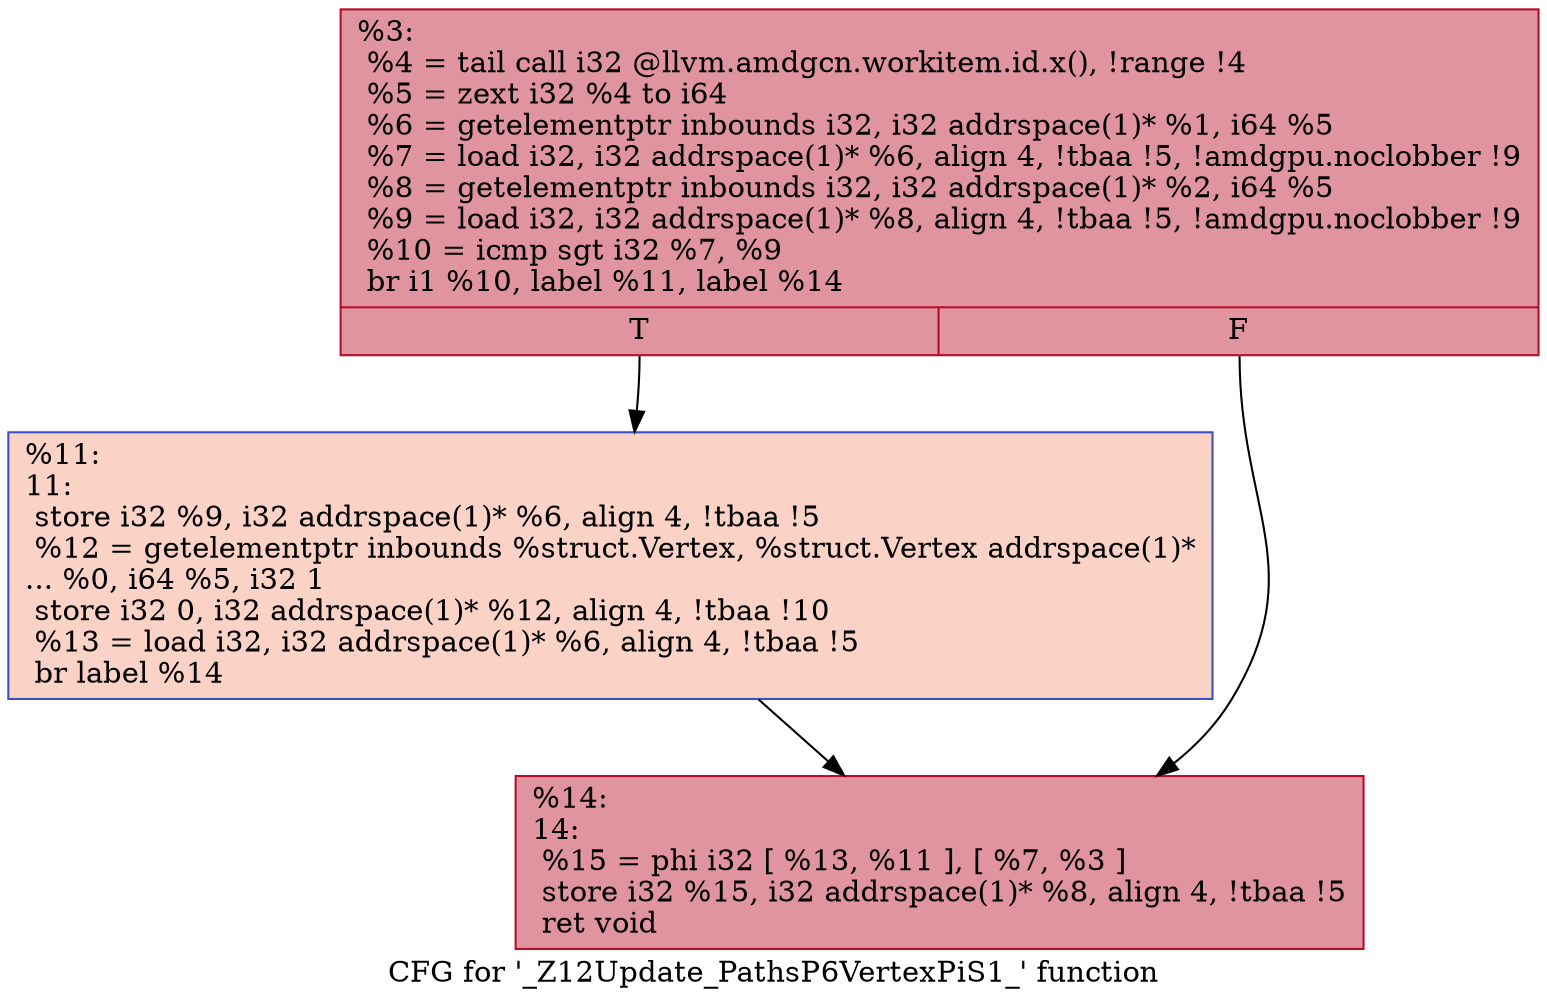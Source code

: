 digraph "CFG for '_Z12Update_PathsP6VertexPiS1_' function" {
	label="CFG for '_Z12Update_PathsP6VertexPiS1_' function";

	Node0x64488b0 [shape=record,color="#b70d28ff", style=filled, fillcolor="#b70d2870",label="{%3:\l  %4 = tail call i32 @llvm.amdgcn.workitem.id.x(), !range !4\l  %5 = zext i32 %4 to i64\l  %6 = getelementptr inbounds i32, i32 addrspace(1)* %1, i64 %5\l  %7 = load i32, i32 addrspace(1)* %6, align 4, !tbaa !5, !amdgpu.noclobber !9\l  %8 = getelementptr inbounds i32, i32 addrspace(1)* %2, i64 %5\l  %9 = load i32, i32 addrspace(1)* %8, align 4, !tbaa !5, !amdgpu.noclobber !9\l  %10 = icmp sgt i32 %7, %9\l  br i1 %10, label %11, label %14\l|{<s0>T|<s1>F}}"];
	Node0x64488b0:s0 -> Node0x644d130;
	Node0x64488b0:s1 -> Node0x644d1c0;
	Node0x644d130 [shape=record,color="#3d50c3ff", style=filled, fillcolor="#f59c7d70",label="{%11:\l11:                                               \l  store i32 %9, i32 addrspace(1)* %6, align 4, !tbaa !5\l  %12 = getelementptr inbounds %struct.Vertex, %struct.Vertex addrspace(1)*\l... %0, i64 %5, i32 1\l  store i32 0, i32 addrspace(1)* %12, align 4, !tbaa !10\l  %13 = load i32, i32 addrspace(1)* %6, align 4, !tbaa !5\l  br label %14\l}"];
	Node0x644d130 -> Node0x644d1c0;
	Node0x644d1c0 [shape=record,color="#b70d28ff", style=filled, fillcolor="#b70d2870",label="{%14:\l14:                                               \l  %15 = phi i32 [ %13, %11 ], [ %7, %3 ]\l  store i32 %15, i32 addrspace(1)* %8, align 4, !tbaa !5\l  ret void\l}"];
}
